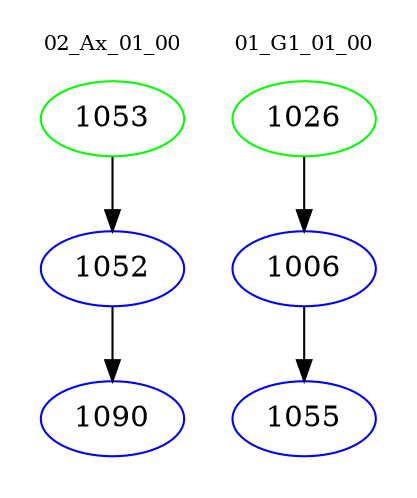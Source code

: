 digraph{
subgraph cluster_0 {
color = white
label = "02_Ax_01_00";
fontsize=10;
T0_1053 [label="1053", color="green"]
T0_1053 -> T0_1052 [color="black"]
T0_1052 [label="1052", color="blue"]
T0_1052 -> T0_1090 [color="black"]
T0_1090 [label="1090", color="blue"]
}
subgraph cluster_1 {
color = white
label = "01_G1_01_00";
fontsize=10;
T1_1026 [label="1026", color="green"]
T1_1026 -> T1_1006 [color="black"]
T1_1006 [label="1006", color="blue"]
T1_1006 -> T1_1055 [color="black"]
T1_1055 [label="1055", color="blue"]
}
}
